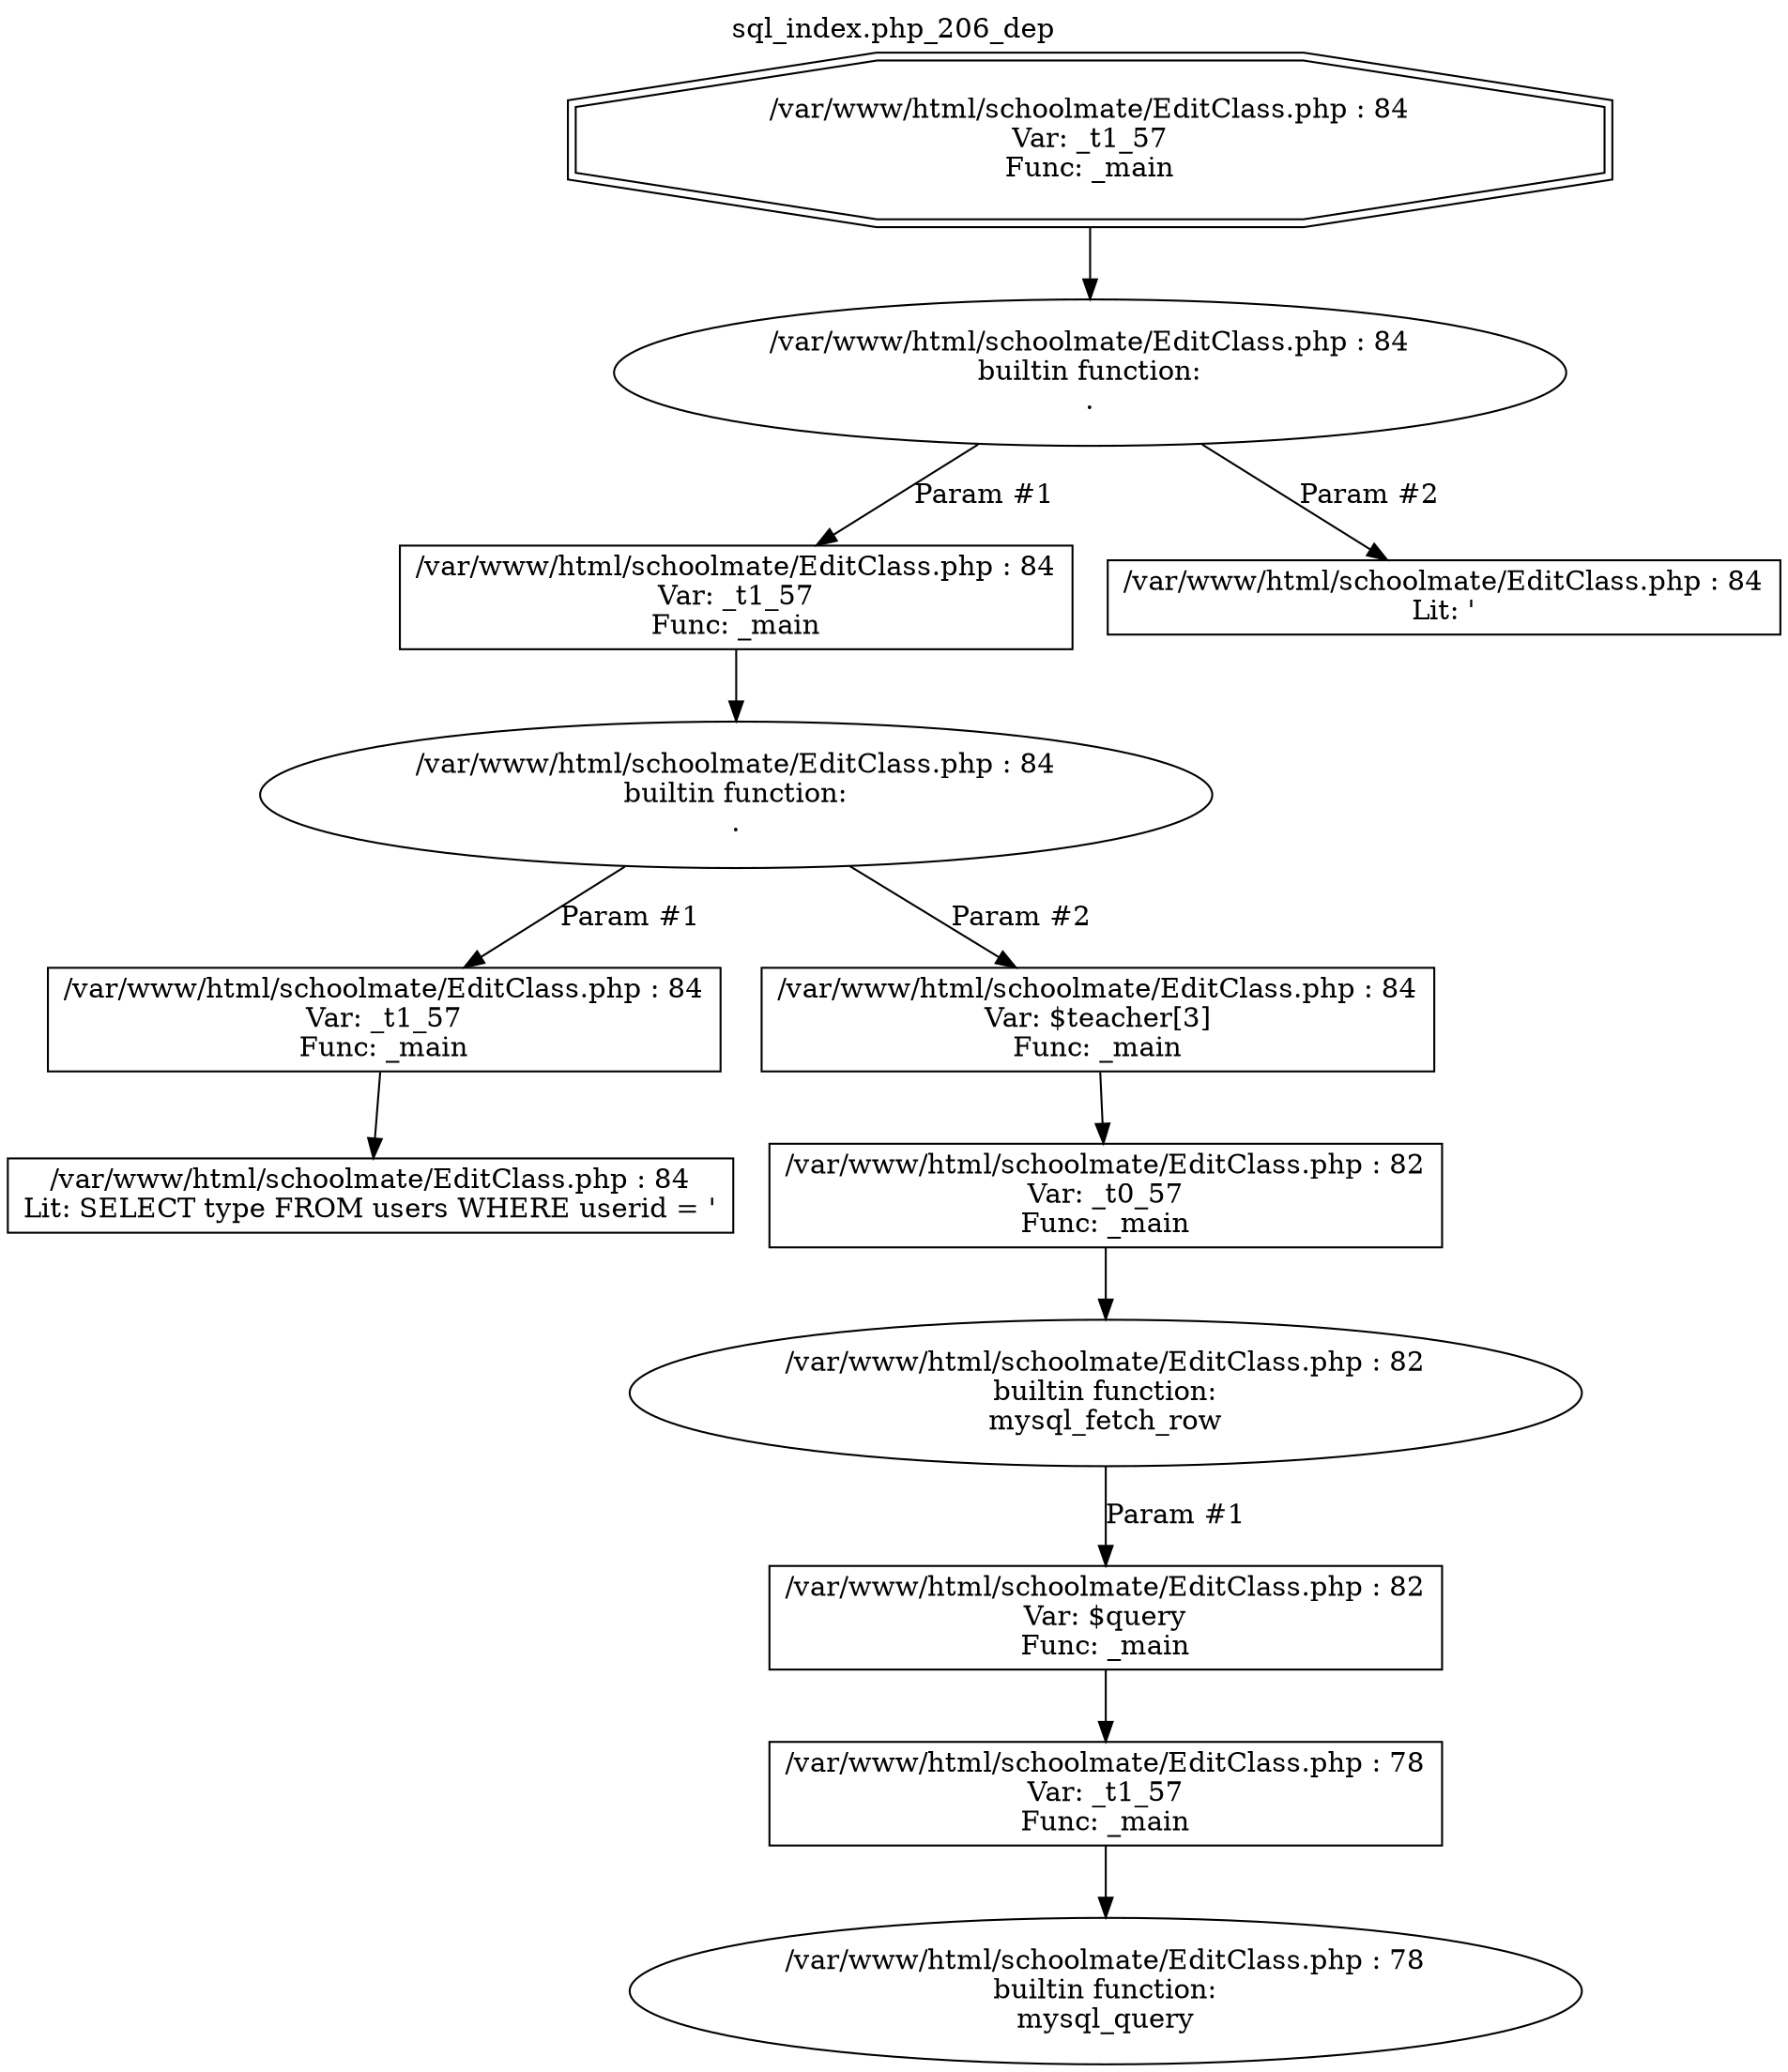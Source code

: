 digraph cfg {
  label="sql_index.php_206_dep";
  labelloc=t;
  n1 [shape=doubleoctagon, label="/var/www/html/schoolmate/EditClass.php : 84\nVar: _t1_57\nFunc: _main\n"];
  n2 [shape=ellipse, label="/var/www/html/schoolmate/EditClass.php : 84\nbuiltin function:\n.\n"];
  n3 [shape=box, label="/var/www/html/schoolmate/EditClass.php : 84\nVar: _t1_57\nFunc: _main\n"];
  n4 [shape=ellipse, label="/var/www/html/schoolmate/EditClass.php : 84\nbuiltin function:\n.\n"];
  n5 [shape=box, label="/var/www/html/schoolmate/EditClass.php : 84\nVar: _t1_57\nFunc: _main\n"];
  n6 [shape=box, label="/var/www/html/schoolmate/EditClass.php : 84\nLit: SELECT type FROM users WHERE userid = '\n"];
  n7 [shape=box, label="/var/www/html/schoolmate/EditClass.php : 84\nVar: $teacher[3]\nFunc: _main\n"];
  n8 [shape=box, label="/var/www/html/schoolmate/EditClass.php : 82\nVar: _t0_57\nFunc: _main\n"];
  n9 [shape=ellipse, label="/var/www/html/schoolmate/EditClass.php : 82\nbuiltin function:\nmysql_fetch_row\n"];
  n10 [shape=box, label="/var/www/html/schoolmate/EditClass.php : 82\nVar: $query\nFunc: _main\n"];
  n11 [shape=box, label="/var/www/html/schoolmate/EditClass.php : 78\nVar: _t1_57\nFunc: _main\n"];
  n12 [shape=ellipse, label="/var/www/html/schoolmate/EditClass.php : 78\nbuiltin function:\nmysql_query\n"];
  n13 [shape=box, label="/var/www/html/schoolmate/EditClass.php : 84\nLit: '\n"];
  n1 -> n2;
  n3 -> n4;
  n5 -> n6;
  n4 -> n5[label="Param #1"];
  n4 -> n7[label="Param #2"];
  n8 -> n9;
  n11 -> n12;
  n10 -> n11;
  n9 -> n10[label="Param #1"];
  n7 -> n8;
  n2 -> n3[label="Param #1"];
  n2 -> n13[label="Param #2"];
}
